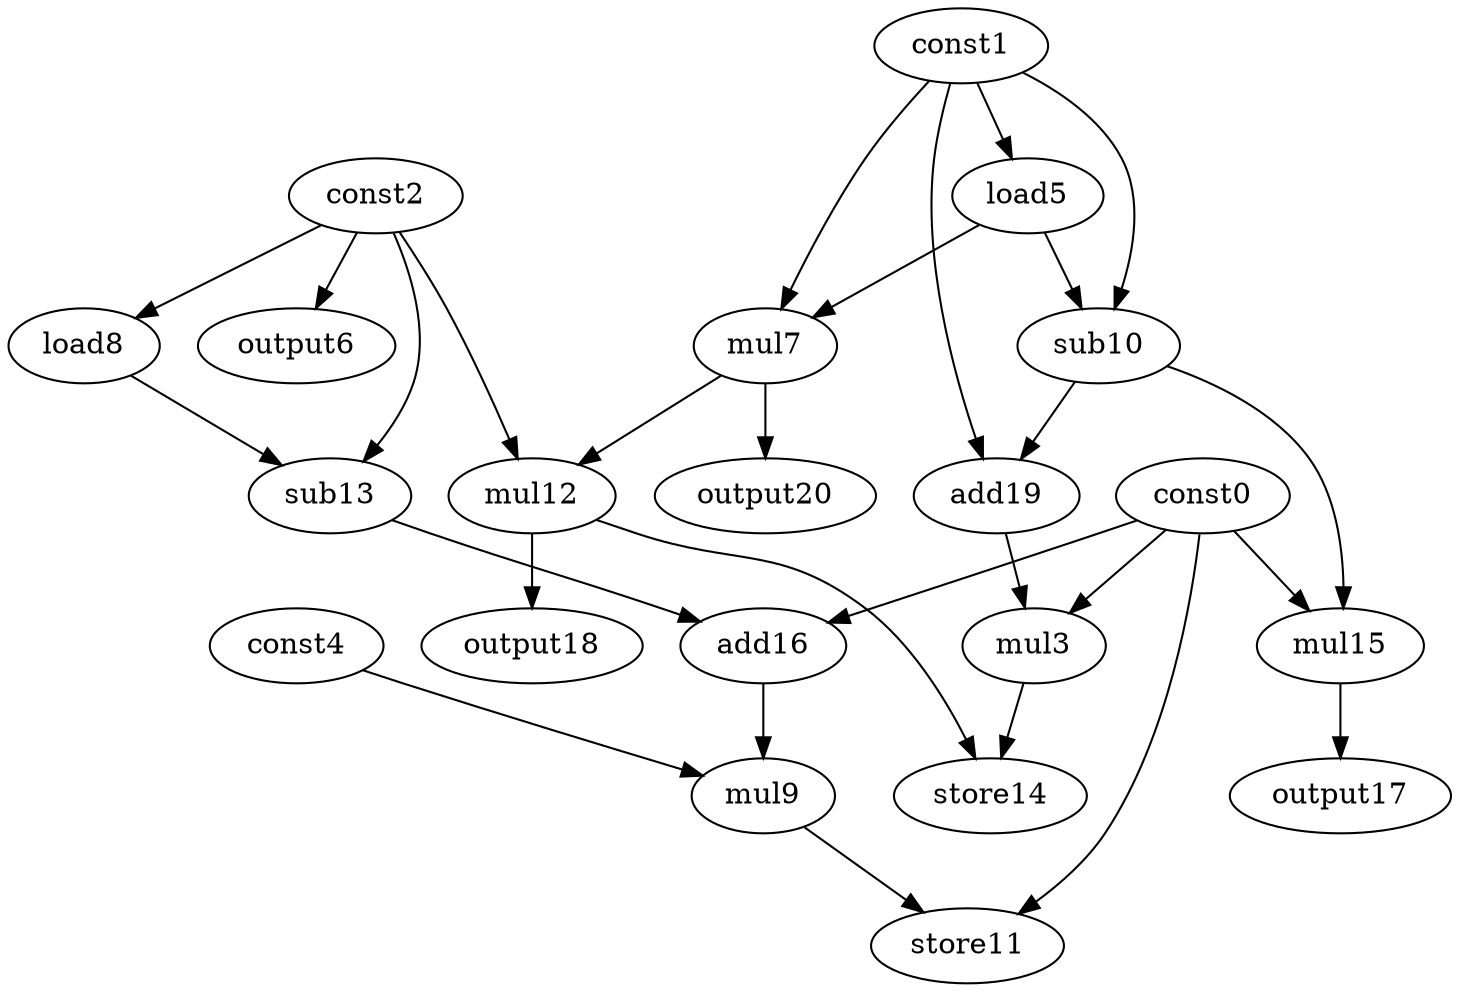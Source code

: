 digraph G { 
const0[opcode=const]; 
const1[opcode=const]; 
const2[opcode=const]; 
mul3[opcode=mul]; 
const4[opcode=const]; 
load5[opcode=load]; 
output6[opcode=output]; 
mul7[opcode=mul]; 
load8[opcode=load]; 
mul9[opcode=mul]; 
sub10[opcode=sub]; 
store11[opcode=store]; 
mul12[opcode=mul]; 
sub13[opcode=sub]; 
store14[opcode=store]; 
mul15[opcode=mul]; 
add16[opcode=add]; 
output17[opcode=output]; 
output18[opcode=output]; 
add19[opcode=add]; 
output20[opcode=output]; 
const1->load5[operand=0];
const2->output6[operand=0];
const2->load8[operand=0];
const1->mul7[operand=0];
load5->mul7[operand=1];
const1->sub10[operand=0];
load5->sub10[operand=1];
load8->sub13[operand=0];
const2->sub13[operand=1];
const2->mul12[operand=0];
mul7->mul12[operand=1];
const0->mul15[operand=0];
sub10->mul15[operand=1];
const0->add16[operand=0];
sub13->add16[operand=1];
const1->add19[operand=0];
sub10->add19[operand=1];
mul7->output20[operand=0];
const0->mul3[operand=0];
add19->mul3[operand=1];
add16->mul9[operand=0];
const4->mul9[operand=1];
mul15->output17[operand=0];
mul12->output18[operand=0];
const0->store11[operand=0];
mul9->store11[operand=1];
mul3->store14[operand=0];
mul12->store14[operand=1];
}
